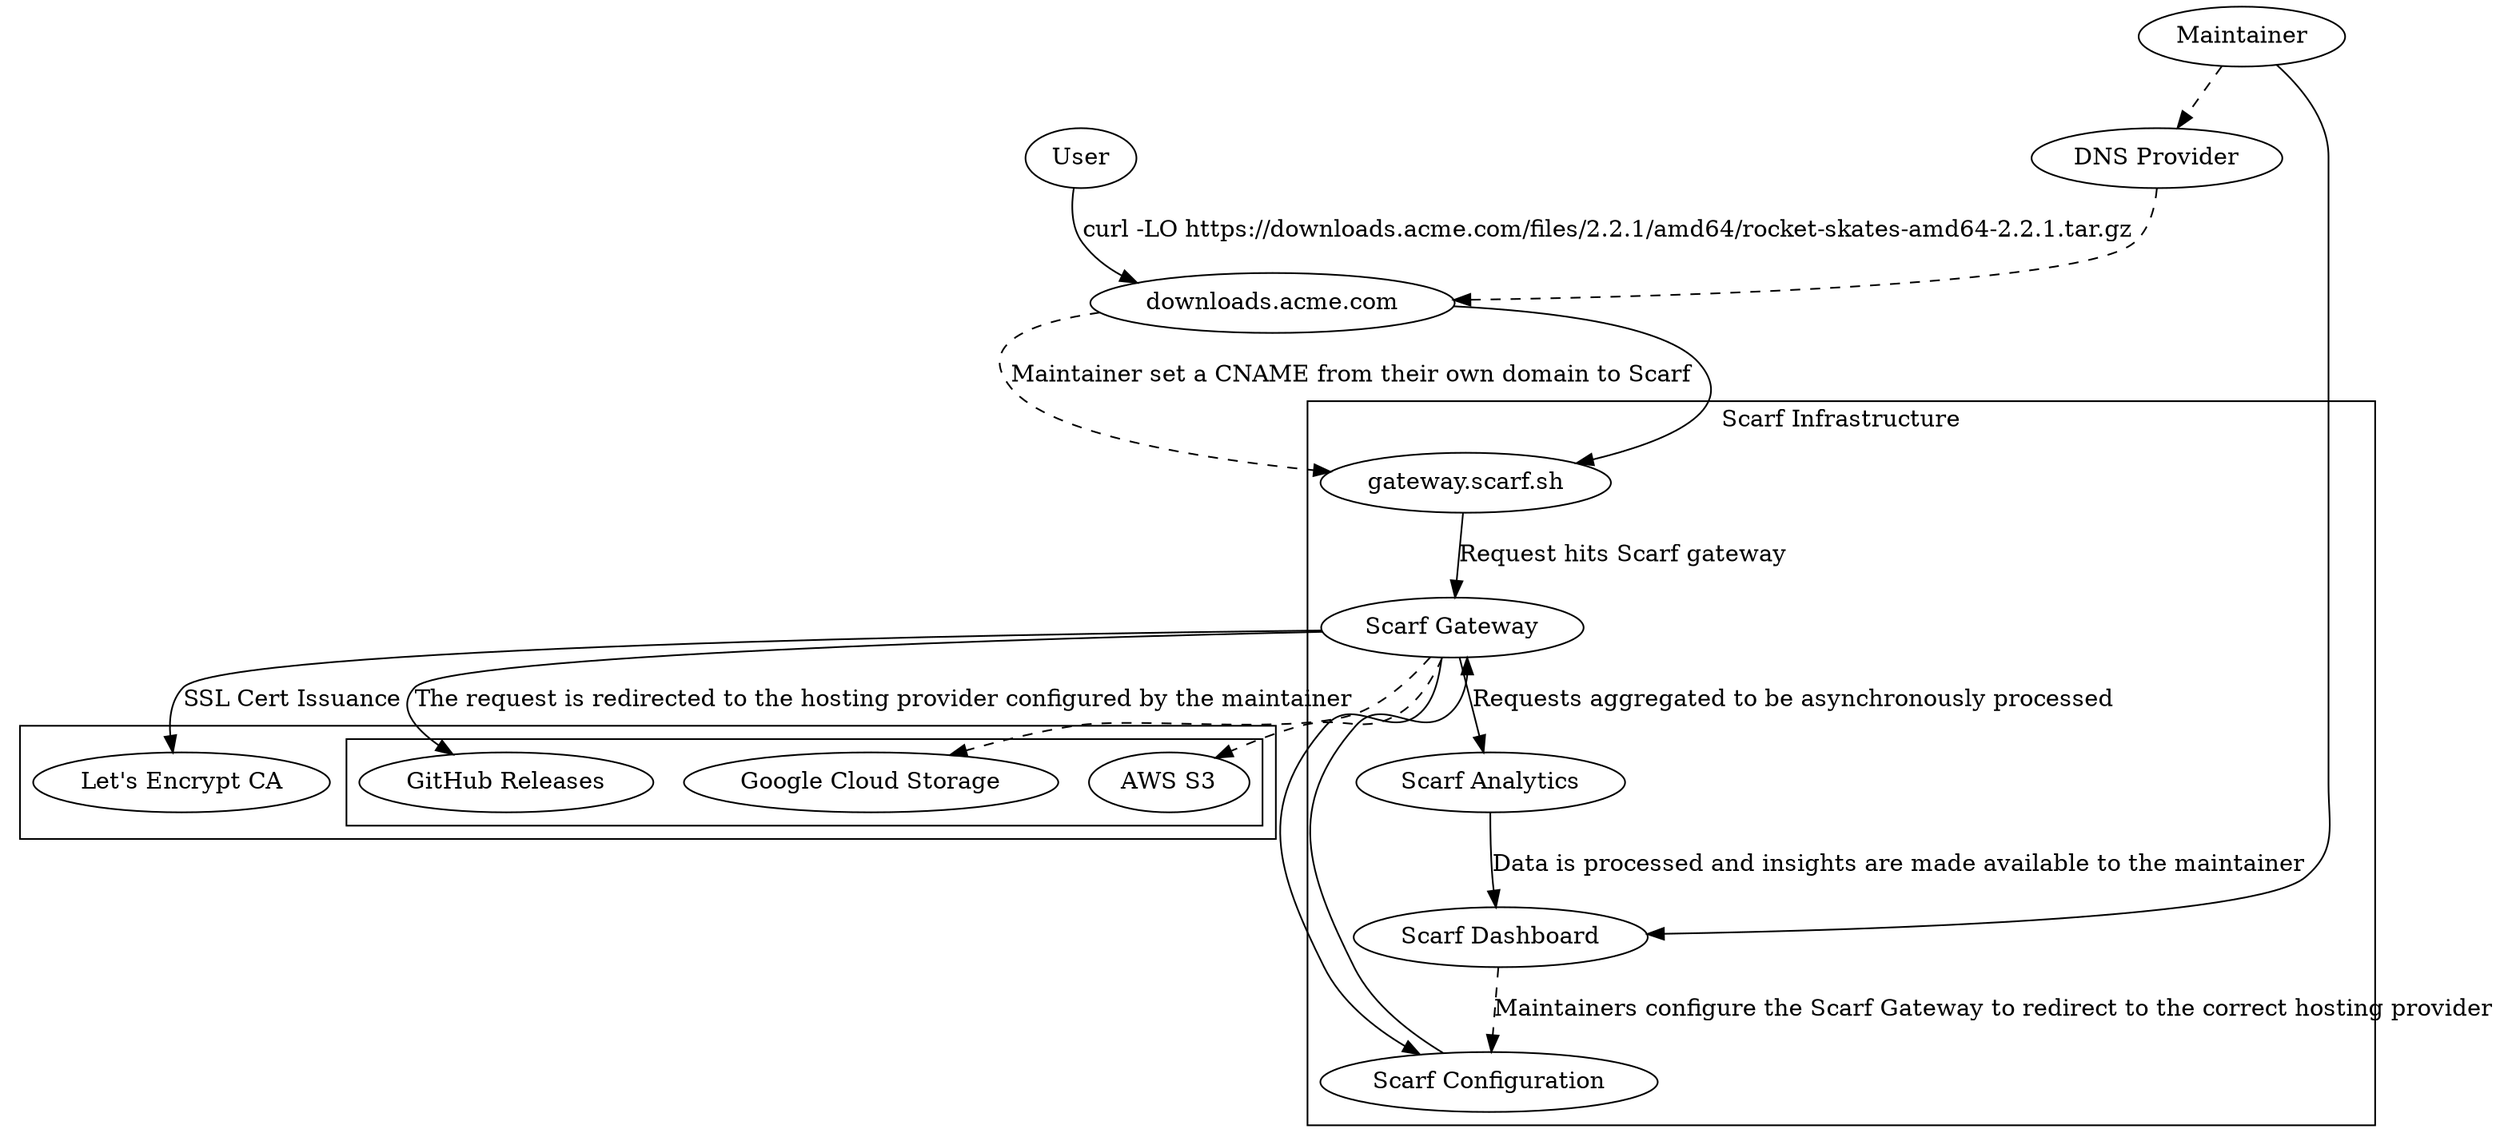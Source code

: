 digraph {
  subgraph external_user {
    "User" -> "downloads.acme.com" [label = "curl -LO https://downloads.acme.com/files/2.2.1/amd64/rocket-skates-amd64-2.2.1.tar.gz"];
    "downloads.acme.com" -> "gateway.scarf.sh" [label=""];
  }

  subgraph external_scarf {
    "Maintainer" -> "Scarf Dashboard";
    "Scarf Analytics" -> "Scarf Dashboard" [label="Data is processed and insights are made available to the maintainer"];
    "Maintainer" -> "DNS Provider" -> "downloads.acme.com" [style=dashed];
    "downloads.acme.com" -> "gateway.scarf.sh" [style=dashed label="Maintainer set a CNAME from their own domain to Scarf"]
  }

  subgraph cluster_internal_scarf {
    label = "Scarf Infrastructure"
    "gateway.scarf.sh" -> "Scarf Gateway" [label="Request hits Scarf gateway"];
    "Scarf Gateway" -> "Scarf Configuration";
    "Scarf Configuration" -> "Scarf Gateway";
    "Scarf Gateway" -> "Scarf Analytics" [label="Requests aggregated to be asynchronously processed"];
    "Scarf Dashboard" -> "Scarf Configuration" [style=dashed label="Maintainers configure the Scarf Gateway to redirect to the correct hosting provider"];
  }

  subgraph cluster_external_deps {
    subgraph cluster_registries {
      "Scarf Gateway" -> {"AWS S3"} [style=dashed]
      "Scarf Gateway" -> {"GitHub Releases"} [label="The request is redirected to the hosting provider configured by the maintainer"]
      "Scarf Gateway" -> {"Google Cloud Storage"} [style=dashed]
    }
    "Scarf Gateway" -> "Let's Encrypt CA" [label="SSL Cert Issuance"]
  }
}
